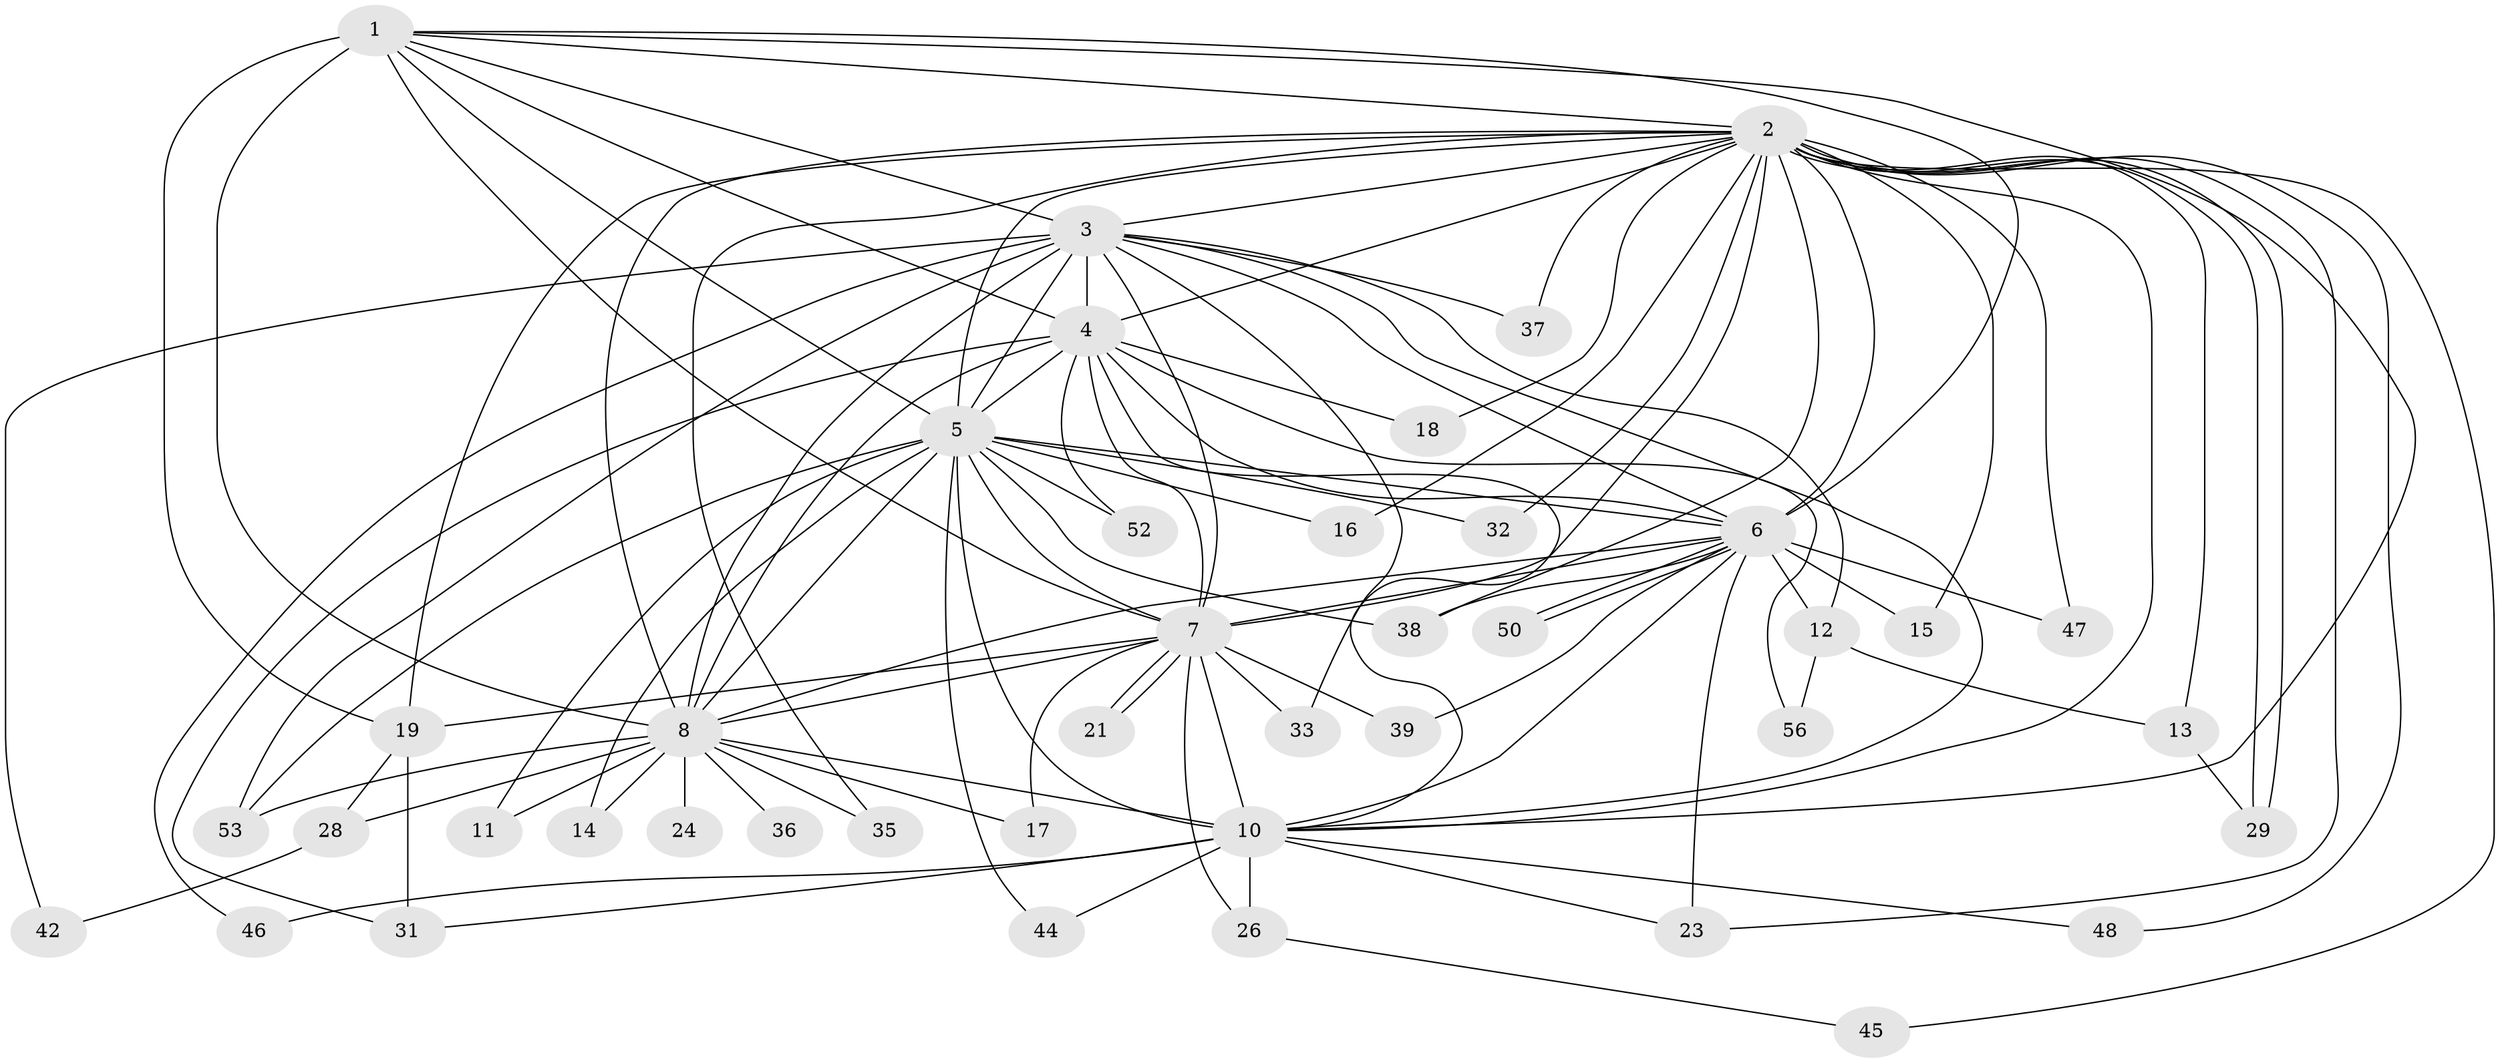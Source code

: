 // Generated by graph-tools (version 1.1) at 2025/51/02/27/25 19:51:45]
// undirected, 42 vertices, 106 edges
graph export_dot {
graph [start="1"]
  node [color=gray90,style=filled];
  1 [super="+22"];
  2 [super="+51"];
  3 [super="+55"];
  4 [super="+41"];
  5 [super="+54"];
  6 [super="+20"];
  7 [super="+49"];
  8 [super="+9"];
  10 [super="+27"];
  11;
  12 [super="+34"];
  13;
  14;
  15;
  16;
  17;
  18;
  19 [super="+30"];
  21;
  23;
  24 [super="+25"];
  26;
  28 [super="+43"];
  29 [super="+40"];
  31;
  32;
  33;
  35;
  36;
  37;
  38;
  39;
  42;
  44;
  45;
  46;
  47;
  48;
  50;
  52;
  53;
  56;
  1 -- 2;
  1 -- 3;
  1 -- 4;
  1 -- 5;
  1 -- 6;
  1 -- 7;
  1 -- 8 [weight=2];
  1 -- 10;
  1 -- 19;
  2 -- 3;
  2 -- 4;
  2 -- 5;
  2 -- 6;
  2 -- 7 [weight=2];
  2 -- 8 [weight=2];
  2 -- 10;
  2 -- 13;
  2 -- 15;
  2 -- 16;
  2 -- 18;
  2 -- 19;
  2 -- 29;
  2 -- 29;
  2 -- 32;
  2 -- 35;
  2 -- 37;
  2 -- 38;
  2 -- 45;
  2 -- 47;
  2 -- 48;
  2 -- 23;
  3 -- 4;
  3 -- 5;
  3 -- 6;
  3 -- 7;
  3 -- 8 [weight=2];
  3 -- 10;
  3 -- 12;
  3 -- 33;
  3 -- 37;
  3 -- 42;
  3 -- 46;
  3 -- 53;
  4 -- 5;
  4 -- 6;
  4 -- 7;
  4 -- 8 [weight=2];
  4 -- 10;
  4 -- 18;
  4 -- 52;
  4 -- 56;
  4 -- 31;
  5 -- 6;
  5 -- 7;
  5 -- 8 [weight=2];
  5 -- 10 [weight=2];
  5 -- 11;
  5 -- 14;
  5 -- 16;
  5 -- 32;
  5 -- 44;
  5 -- 52;
  5 -- 53;
  5 -- 38;
  6 -- 7 [weight=2];
  6 -- 8 [weight=2];
  6 -- 10;
  6 -- 12 [weight=2];
  6 -- 15;
  6 -- 23;
  6 -- 38;
  6 -- 39;
  6 -- 47;
  6 -- 50;
  6 -- 50;
  7 -- 8 [weight=2];
  7 -- 10;
  7 -- 17;
  7 -- 19;
  7 -- 21;
  7 -- 21;
  7 -- 26;
  7 -- 33;
  7 -- 39;
  8 -- 10 [weight=2];
  8 -- 24 [weight=3];
  8 -- 28;
  8 -- 35;
  8 -- 53;
  8 -- 36;
  8 -- 11;
  8 -- 14;
  8 -- 17;
  10 -- 23;
  10 -- 26;
  10 -- 31;
  10 -- 46;
  10 -- 48;
  10 -- 44;
  12 -- 13;
  12 -- 56;
  13 -- 29;
  19 -- 28 [weight=2];
  19 -- 31;
  26 -- 45;
  28 -- 42;
}

